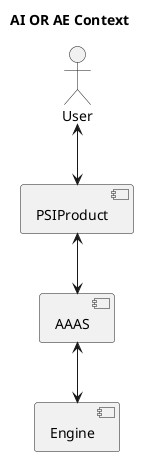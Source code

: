@startuml
skinparam componentStyle uml2

title AI OR AE Context

actor User
component PSIProduct as PSI
component AAAS as 3as
component Engine as engine

' The most basic Community AIORAE need:
' provide already existing artificial inteligence, data engeneering solutions to PSIproduct.
' This means using as "The engine": python, R, mathematica, matlab, julia to name a few.
' Goals:
' * simple to add to product
' * able to use at least: R, python (which means Keras). Opened for extensions.
' * simple to set up (3AS together with the engine)

User <--> PSI
PSI <--> 3as
3as <--> engine


@enduml